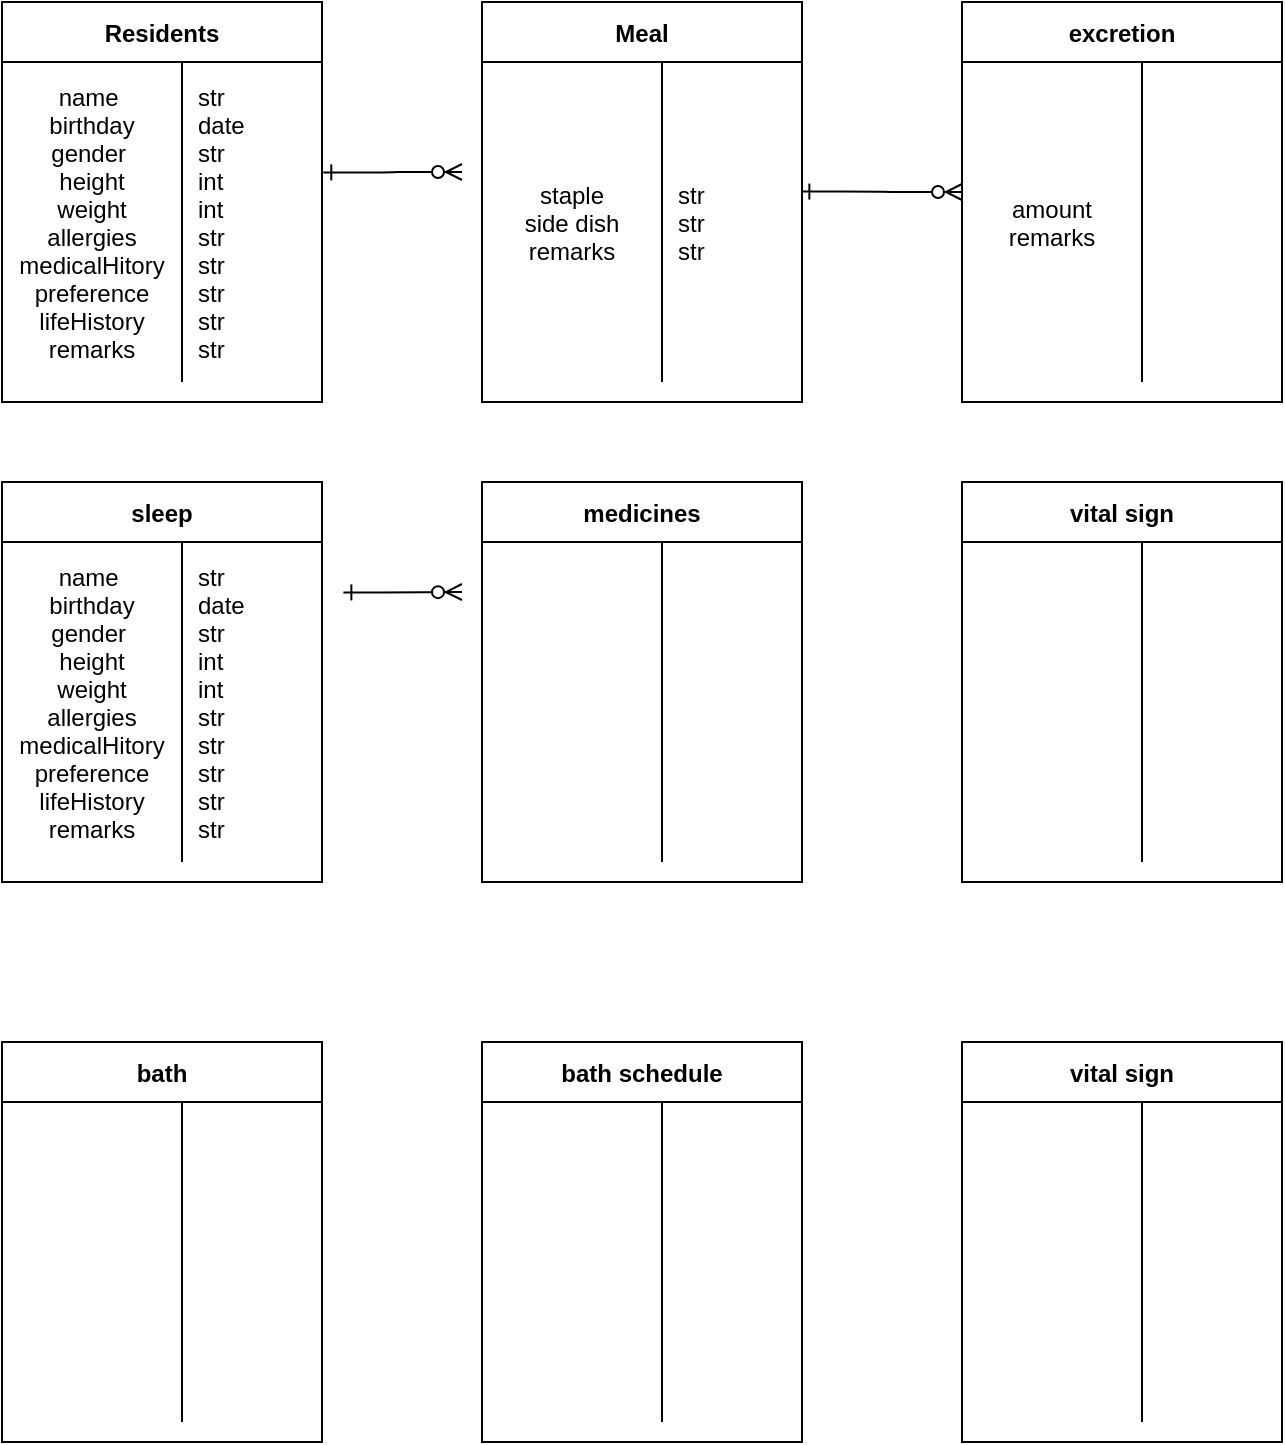 <mxfile version="14.7.6" type="github">
  <diagram id="R2lEEEUBdFMjLlhIrx00" name="Page-1">
    <mxGraphModel dx="1113" dy="695" grid="1" gridSize="10" guides="1" tooltips="1" connect="1" arrows="1" fold="1" page="1" pageScale="1" pageWidth="850" pageHeight="1100" math="0" shadow="0" extFonts="Permanent Marker^https://fonts.googleapis.com/css?family=Permanent+Marker">
      <root>
        <mxCell id="0" />
        <mxCell id="1" parent="0" />
        <mxCell id="C-vyLk0tnHw3VtMMgP7b-1" value="" style="edgeStyle=entityRelationEdgeStyle;endArrow=ERzeroToMany;startArrow=ERone;endFill=1;startFill=0;exitX=1.004;exitY=0.345;exitDx=0;exitDy=0;exitPerimeter=0;" parent="1" source="C-vyLk0tnHw3VtMMgP7b-27" edge="1">
          <mxGeometry width="100" height="100" relative="1" as="geometry">
            <mxPoint x="190" y="165" as="sourcePoint" />
            <mxPoint x="270" y="165" as="targetPoint" />
          </mxGeometry>
        </mxCell>
        <mxCell id="C-vyLk0tnHw3VtMMgP7b-23" value="Residents" style="shape=table;startSize=30;container=1;collapsible=1;childLayout=tableLayout;fixedRows=1;rowLines=0;fontStyle=1;align=center;resizeLast=1;" parent="1" vertex="1">
          <mxGeometry x="40" y="80" width="160" height="200" as="geometry" />
        </mxCell>
        <mxCell id="C-vyLk0tnHw3VtMMgP7b-27" value="" style="shape=partialRectangle;collapsible=0;dropTarget=0;pointerEvents=0;fillColor=none;points=[[0,0.5],[1,0.5]];portConstraint=eastwest;top=0;left=0;right=0;bottom=0;" parent="C-vyLk0tnHw3VtMMgP7b-23" vertex="1">
          <mxGeometry y="30" width="160" height="160" as="geometry" />
        </mxCell>
        <mxCell id="C-vyLk0tnHw3VtMMgP7b-28" value="name &#xa;birthday&#xa;gender &#xa;height&#xa;weight&#xa;allergies&#xa;medicalHitory&#xa;preference&#xa;lifeHistory&#xa;remarks" style="shape=partialRectangle;overflow=hidden;connectable=0;fillColor=none;top=0;left=0;bottom=0;right=0;" parent="C-vyLk0tnHw3VtMMgP7b-27" vertex="1">
          <mxGeometry width="90" height="160" as="geometry" />
        </mxCell>
        <mxCell id="C-vyLk0tnHw3VtMMgP7b-29" value="str&#xa;date&#xa;str&#xa;int&#xa;int&#xa;str&#xa;str&#xa;str&#xa;str&#xa;str" style="shape=partialRectangle;overflow=hidden;connectable=0;fillColor=none;top=0;left=0;bottom=0;right=0;align=left;spacingLeft=6;" parent="C-vyLk0tnHw3VtMMgP7b-27" vertex="1">
          <mxGeometry x="90" width="70" height="160" as="geometry" />
        </mxCell>
        <mxCell id="iqtrtNtOU-YQ3n1kmFNO-4" value="Meal" style="shape=table;startSize=30;container=1;collapsible=1;childLayout=tableLayout;fixedRows=1;rowLines=0;fontStyle=1;align=center;resizeLast=1;" vertex="1" parent="1">
          <mxGeometry x="280" y="80" width="160" height="200" as="geometry" />
        </mxCell>
        <mxCell id="iqtrtNtOU-YQ3n1kmFNO-5" value="" style="shape=partialRectangle;collapsible=0;dropTarget=0;pointerEvents=0;fillColor=none;points=[[0,0.5],[1,0.5]];portConstraint=eastwest;top=0;left=0;right=0;bottom=0;" vertex="1" parent="iqtrtNtOU-YQ3n1kmFNO-4">
          <mxGeometry y="30" width="160" height="160" as="geometry" />
        </mxCell>
        <mxCell id="iqtrtNtOU-YQ3n1kmFNO-6" value="&#xa;staple&#xa;side dish&#xa;remarks&#xa;" style="shape=partialRectangle;overflow=hidden;connectable=0;fillColor=none;top=0;left=0;bottom=0;right=0;verticalAlign=middle;" vertex="1" parent="iqtrtNtOU-YQ3n1kmFNO-5">
          <mxGeometry width="90" height="160" as="geometry" />
        </mxCell>
        <mxCell id="iqtrtNtOU-YQ3n1kmFNO-7" value="str&#xa;str&#xa;str" style="shape=partialRectangle;overflow=hidden;connectable=0;fillColor=none;top=0;left=0;bottom=0;right=0;align=left;spacingLeft=6;verticalAlign=middle;" vertex="1" parent="iqtrtNtOU-YQ3n1kmFNO-5">
          <mxGeometry x="90" width="70" height="160" as="geometry" />
        </mxCell>
        <mxCell id="iqtrtNtOU-YQ3n1kmFNO-8" value="excretion" style="shape=table;startSize=30;container=1;collapsible=1;childLayout=tableLayout;fixedRows=1;rowLines=0;fontStyle=1;align=center;resizeLast=1;" vertex="1" parent="1">
          <mxGeometry x="520" y="80" width="160" height="200" as="geometry" />
        </mxCell>
        <mxCell id="iqtrtNtOU-YQ3n1kmFNO-9" value="" style="shape=partialRectangle;collapsible=0;dropTarget=0;pointerEvents=0;fillColor=none;points=[[0,0.5],[1,0.5]];portConstraint=eastwest;top=0;left=0;right=0;bottom=0;" vertex="1" parent="iqtrtNtOU-YQ3n1kmFNO-8">
          <mxGeometry y="30" width="160" height="160" as="geometry" />
        </mxCell>
        <mxCell id="iqtrtNtOU-YQ3n1kmFNO-10" value="amount&#xa;remarks" style="shape=partialRectangle;overflow=hidden;connectable=0;fillColor=none;top=0;left=0;bottom=0;right=0;" vertex="1" parent="iqtrtNtOU-YQ3n1kmFNO-9">
          <mxGeometry width="90" height="160" as="geometry" />
        </mxCell>
        <mxCell id="iqtrtNtOU-YQ3n1kmFNO-11" value="" style="shape=partialRectangle;overflow=hidden;connectable=0;fillColor=none;top=0;left=0;bottom=0;right=0;align=left;spacingLeft=6;" vertex="1" parent="iqtrtNtOU-YQ3n1kmFNO-9">
          <mxGeometry x="90" width="70" height="160" as="geometry" />
        </mxCell>
        <mxCell id="iqtrtNtOU-YQ3n1kmFNO-12" value="" style="edgeStyle=entityRelationEdgeStyle;endArrow=ERzeroToMany;startArrow=ERone;endFill=1;startFill=0;exitX=1.004;exitY=0.345;exitDx=0;exitDy=0;exitPerimeter=0;" edge="1" parent="1">
          <mxGeometry width="100" height="100" relative="1" as="geometry">
            <mxPoint x="210.68" y="375.2" as="sourcePoint" />
            <mxPoint x="270.0" y="375" as="targetPoint" />
          </mxGeometry>
        </mxCell>
        <mxCell id="iqtrtNtOU-YQ3n1kmFNO-14" value="medicines" style="shape=table;startSize=30;container=1;collapsible=1;childLayout=tableLayout;fixedRows=1;rowLines=0;fontStyle=1;align=center;resizeLast=1;" vertex="1" parent="1">
          <mxGeometry x="280" y="320" width="160" height="200" as="geometry" />
        </mxCell>
        <mxCell id="iqtrtNtOU-YQ3n1kmFNO-15" value="" style="shape=partialRectangle;collapsible=0;dropTarget=0;pointerEvents=0;fillColor=none;points=[[0,0.5],[1,0.5]];portConstraint=eastwest;top=0;left=0;right=0;bottom=0;" vertex="1" parent="iqtrtNtOU-YQ3n1kmFNO-14">
          <mxGeometry y="30" width="160" height="160" as="geometry" />
        </mxCell>
        <mxCell id="iqtrtNtOU-YQ3n1kmFNO-16" value="" style="shape=partialRectangle;overflow=hidden;connectable=0;fillColor=none;top=0;left=0;bottom=0;right=0;" vertex="1" parent="iqtrtNtOU-YQ3n1kmFNO-15">
          <mxGeometry width="90" height="160" as="geometry" />
        </mxCell>
        <mxCell id="iqtrtNtOU-YQ3n1kmFNO-17" value="" style="shape=partialRectangle;overflow=hidden;connectable=0;fillColor=none;top=0;left=0;bottom=0;right=0;align=left;spacingLeft=6;" vertex="1" parent="iqtrtNtOU-YQ3n1kmFNO-15">
          <mxGeometry x="90" width="70" height="160" as="geometry" />
        </mxCell>
        <mxCell id="iqtrtNtOU-YQ3n1kmFNO-18" value="vital sign" style="shape=table;startSize=30;container=1;collapsible=1;childLayout=tableLayout;fixedRows=1;rowLines=0;fontStyle=1;align=center;resizeLast=1;" vertex="1" parent="1">
          <mxGeometry x="520" y="320" width="160" height="200" as="geometry" />
        </mxCell>
        <mxCell id="iqtrtNtOU-YQ3n1kmFNO-19" value="" style="shape=partialRectangle;collapsible=0;dropTarget=0;pointerEvents=0;fillColor=none;points=[[0,0.5],[1,0.5]];portConstraint=eastwest;top=0;left=0;right=0;bottom=0;" vertex="1" parent="iqtrtNtOU-YQ3n1kmFNO-18">
          <mxGeometry y="30" width="160" height="160" as="geometry" />
        </mxCell>
        <mxCell id="iqtrtNtOU-YQ3n1kmFNO-20" value="" style="shape=partialRectangle;overflow=hidden;connectable=0;fillColor=none;top=0;left=0;bottom=0;right=0;" vertex="1" parent="iqtrtNtOU-YQ3n1kmFNO-19">
          <mxGeometry width="90" height="160" as="geometry" />
        </mxCell>
        <mxCell id="iqtrtNtOU-YQ3n1kmFNO-21" value="" style="shape=partialRectangle;overflow=hidden;connectable=0;fillColor=none;top=0;left=0;bottom=0;right=0;align=left;spacingLeft=6;" vertex="1" parent="iqtrtNtOU-YQ3n1kmFNO-19">
          <mxGeometry x="90" width="70" height="160" as="geometry" />
        </mxCell>
        <mxCell id="iqtrtNtOU-YQ3n1kmFNO-23" value="sleep" style="shape=table;startSize=30;container=1;collapsible=1;childLayout=tableLayout;fixedRows=1;rowLines=0;fontStyle=1;align=center;resizeLast=1;" vertex="1" parent="1">
          <mxGeometry x="40" y="320" width="160" height="200" as="geometry" />
        </mxCell>
        <mxCell id="iqtrtNtOU-YQ3n1kmFNO-24" value="" style="shape=partialRectangle;collapsible=0;dropTarget=0;pointerEvents=0;fillColor=none;points=[[0,0.5],[1,0.5]];portConstraint=eastwest;top=0;left=0;right=0;bottom=0;" vertex="1" parent="iqtrtNtOU-YQ3n1kmFNO-23">
          <mxGeometry y="30" width="160" height="160" as="geometry" />
        </mxCell>
        <mxCell id="iqtrtNtOU-YQ3n1kmFNO-25" value="name &#xa;birthday&#xa;gender &#xa;height&#xa;weight&#xa;allergies&#xa;medicalHitory&#xa;preference&#xa;lifeHistory&#xa;remarks" style="shape=partialRectangle;overflow=hidden;connectable=0;fillColor=none;top=0;left=0;bottom=0;right=0;" vertex="1" parent="iqtrtNtOU-YQ3n1kmFNO-24">
          <mxGeometry width="90" height="160" as="geometry" />
        </mxCell>
        <mxCell id="iqtrtNtOU-YQ3n1kmFNO-26" value="str&#xa;date&#xa;str&#xa;int&#xa;int&#xa;str&#xa;str&#xa;str&#xa;str&#xa;str" style="shape=partialRectangle;overflow=hidden;connectable=0;fillColor=none;top=0;left=0;bottom=0;right=0;align=left;spacingLeft=6;" vertex="1" parent="iqtrtNtOU-YQ3n1kmFNO-24">
          <mxGeometry x="90" width="70" height="160" as="geometry" />
        </mxCell>
        <mxCell id="iqtrtNtOU-YQ3n1kmFNO-29" value="" style="edgeStyle=entityRelationEdgeStyle;endArrow=ERzeroToMany;startArrow=ERone;endFill=1;startFill=0;exitX=0.998;exitY=0.405;exitDx=0;exitDy=0;exitPerimeter=0;" edge="1" parent="1" source="iqtrtNtOU-YQ3n1kmFNO-5">
          <mxGeometry width="100" height="100" relative="1" as="geometry">
            <mxPoint x="460.68" y="175.2" as="sourcePoint" />
            <mxPoint x="520.0" y="175" as="targetPoint" />
          </mxGeometry>
        </mxCell>
        <mxCell id="iqtrtNtOU-YQ3n1kmFNO-30" value="bath" style="shape=table;startSize=30;container=1;collapsible=1;childLayout=tableLayout;fixedRows=1;rowLines=0;fontStyle=1;align=center;resizeLast=1;" vertex="1" parent="1">
          <mxGeometry x="40" y="600" width="160" height="200" as="geometry" />
        </mxCell>
        <mxCell id="iqtrtNtOU-YQ3n1kmFNO-31" value="" style="shape=partialRectangle;collapsible=0;dropTarget=0;pointerEvents=0;fillColor=none;points=[[0,0.5],[1,0.5]];portConstraint=eastwest;top=0;left=0;right=0;bottom=0;" vertex="1" parent="iqtrtNtOU-YQ3n1kmFNO-30">
          <mxGeometry y="30" width="160" height="160" as="geometry" />
        </mxCell>
        <mxCell id="iqtrtNtOU-YQ3n1kmFNO-32" value="" style="shape=partialRectangle;overflow=hidden;connectable=0;fillColor=none;top=0;left=0;bottom=0;right=0;" vertex="1" parent="iqtrtNtOU-YQ3n1kmFNO-31">
          <mxGeometry width="90" height="160" as="geometry" />
        </mxCell>
        <mxCell id="iqtrtNtOU-YQ3n1kmFNO-33" value="" style="shape=partialRectangle;overflow=hidden;connectable=0;fillColor=none;top=0;left=0;bottom=0;right=0;align=left;spacingLeft=6;" vertex="1" parent="iqtrtNtOU-YQ3n1kmFNO-31">
          <mxGeometry x="90" width="70" height="160" as="geometry" />
        </mxCell>
        <mxCell id="iqtrtNtOU-YQ3n1kmFNO-34" value="bath schedule" style="shape=table;startSize=30;container=1;collapsible=1;childLayout=tableLayout;fixedRows=1;rowLines=0;fontStyle=1;align=center;resizeLast=1;" vertex="1" parent="1">
          <mxGeometry x="280" y="600" width="160" height="200" as="geometry" />
        </mxCell>
        <mxCell id="iqtrtNtOU-YQ3n1kmFNO-35" value="" style="shape=partialRectangle;collapsible=0;dropTarget=0;pointerEvents=0;fillColor=none;points=[[0,0.5],[1,0.5]];portConstraint=eastwest;top=0;left=0;right=0;bottom=0;" vertex="1" parent="iqtrtNtOU-YQ3n1kmFNO-34">
          <mxGeometry y="30" width="160" height="160" as="geometry" />
        </mxCell>
        <mxCell id="iqtrtNtOU-YQ3n1kmFNO-36" value="" style="shape=partialRectangle;overflow=hidden;connectable=0;fillColor=none;top=0;left=0;bottom=0;right=0;" vertex="1" parent="iqtrtNtOU-YQ3n1kmFNO-35">
          <mxGeometry width="90" height="160" as="geometry" />
        </mxCell>
        <mxCell id="iqtrtNtOU-YQ3n1kmFNO-37" value="" style="shape=partialRectangle;overflow=hidden;connectable=0;fillColor=none;top=0;left=0;bottom=0;right=0;align=left;spacingLeft=6;" vertex="1" parent="iqtrtNtOU-YQ3n1kmFNO-35">
          <mxGeometry x="90" width="70" height="160" as="geometry" />
        </mxCell>
        <mxCell id="iqtrtNtOU-YQ3n1kmFNO-38" value="vital sign" style="shape=table;startSize=30;container=1;collapsible=1;childLayout=tableLayout;fixedRows=1;rowLines=0;fontStyle=1;align=center;resizeLast=1;" vertex="1" parent="1">
          <mxGeometry x="520" y="600" width="160" height="200" as="geometry" />
        </mxCell>
        <mxCell id="iqtrtNtOU-YQ3n1kmFNO-39" value="" style="shape=partialRectangle;collapsible=0;dropTarget=0;pointerEvents=0;fillColor=none;points=[[0,0.5],[1,0.5]];portConstraint=eastwest;top=0;left=0;right=0;bottom=0;" vertex="1" parent="iqtrtNtOU-YQ3n1kmFNO-38">
          <mxGeometry y="30" width="160" height="160" as="geometry" />
        </mxCell>
        <mxCell id="iqtrtNtOU-YQ3n1kmFNO-40" value="" style="shape=partialRectangle;overflow=hidden;connectable=0;fillColor=none;top=0;left=0;bottom=0;right=0;" vertex="1" parent="iqtrtNtOU-YQ3n1kmFNO-39">
          <mxGeometry width="90" height="160" as="geometry" />
        </mxCell>
        <mxCell id="iqtrtNtOU-YQ3n1kmFNO-41" value="" style="shape=partialRectangle;overflow=hidden;connectable=0;fillColor=none;top=0;left=0;bottom=0;right=0;align=left;spacingLeft=6;" vertex="1" parent="iqtrtNtOU-YQ3n1kmFNO-39">
          <mxGeometry x="90" width="70" height="160" as="geometry" />
        </mxCell>
      </root>
    </mxGraphModel>
  </diagram>
</mxfile>
